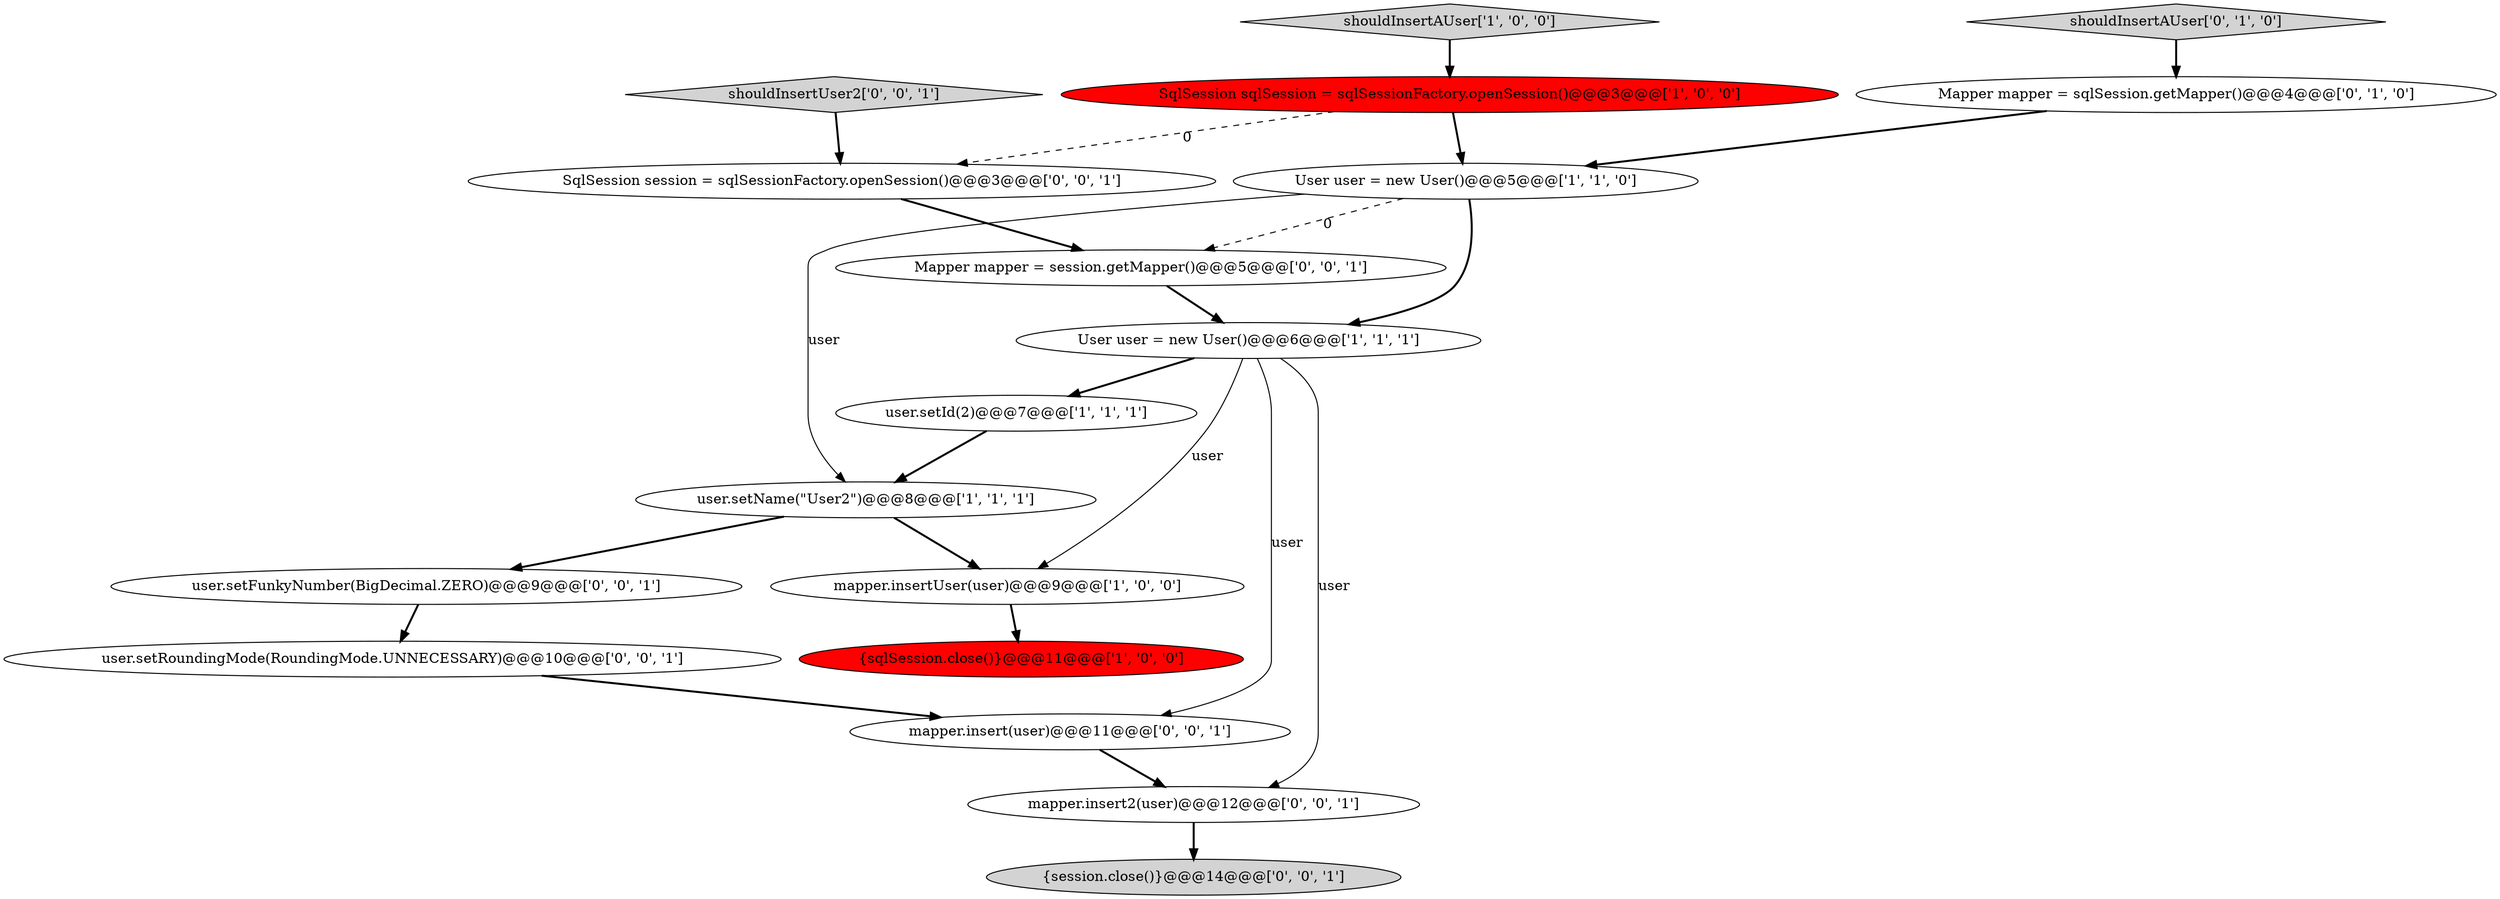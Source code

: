 digraph {
1 [style = filled, label = "user.setName(\"User2\")@@@8@@@['1', '1', '1']", fillcolor = white, shape = ellipse image = "AAA0AAABBB1BBB"];
5 [style = filled, label = "{sqlSession.close()}@@@11@@@['1', '0', '0']", fillcolor = red, shape = ellipse image = "AAA1AAABBB1BBB"];
10 [style = filled, label = "mapper.insert2(user)@@@12@@@['0', '0', '1']", fillcolor = white, shape = ellipse image = "AAA0AAABBB3BBB"];
3 [style = filled, label = "User user = new User()@@@6@@@['1', '1', '1']", fillcolor = white, shape = ellipse image = "AAA0AAABBB1BBB"];
11 [style = filled, label = "mapper.insert(user)@@@11@@@['0', '0', '1']", fillcolor = white, shape = ellipse image = "AAA0AAABBB3BBB"];
14 [style = filled, label = "Mapper mapper = session.getMapper()@@@5@@@['0', '0', '1']", fillcolor = white, shape = ellipse image = "AAA0AAABBB3BBB"];
2 [style = filled, label = "User user = new User()@@@5@@@['1', '1', '0']", fillcolor = white, shape = ellipse image = "AAA0AAABBB1BBB"];
7 [style = filled, label = "user.setId(2)@@@7@@@['1', '1', '1']", fillcolor = white, shape = ellipse image = "AAA0AAABBB1BBB"];
6 [style = filled, label = "SqlSession sqlSession = sqlSessionFactory.openSession()@@@3@@@['1', '0', '0']", fillcolor = red, shape = ellipse image = "AAA1AAABBB1BBB"];
0 [style = filled, label = "shouldInsertAUser['1', '0', '0']", fillcolor = lightgray, shape = diamond image = "AAA0AAABBB1BBB"];
13 [style = filled, label = "SqlSession session = sqlSessionFactory.openSession()@@@3@@@['0', '0', '1']", fillcolor = white, shape = ellipse image = "AAA0AAABBB3BBB"];
4 [style = filled, label = "mapper.insertUser(user)@@@9@@@['1', '0', '0']", fillcolor = white, shape = ellipse image = "AAA0AAABBB1BBB"];
15 [style = filled, label = "user.setRoundingMode(RoundingMode.UNNECESSARY)@@@10@@@['0', '0', '1']", fillcolor = white, shape = ellipse image = "AAA0AAABBB3BBB"];
17 [style = filled, label = "shouldInsertUser2['0', '0', '1']", fillcolor = lightgray, shape = diamond image = "AAA0AAABBB3BBB"];
8 [style = filled, label = "Mapper mapper = sqlSession.getMapper()@@@4@@@['0', '1', '0']", fillcolor = white, shape = ellipse image = "AAA0AAABBB2BBB"];
9 [style = filled, label = "shouldInsertAUser['0', '1', '0']", fillcolor = lightgray, shape = diamond image = "AAA0AAABBB2BBB"];
12 [style = filled, label = "user.setFunkyNumber(BigDecimal.ZERO)@@@9@@@['0', '0', '1']", fillcolor = white, shape = ellipse image = "AAA0AAABBB3BBB"];
16 [style = filled, label = "{session.close()}@@@14@@@['0', '0', '1']", fillcolor = lightgray, shape = ellipse image = "AAA0AAABBB3BBB"];
14->3 [style = bold, label=""];
1->4 [style = bold, label=""];
7->1 [style = bold, label=""];
2->1 [style = solid, label="user"];
3->11 [style = solid, label="user"];
0->6 [style = bold, label=""];
2->3 [style = bold, label=""];
12->15 [style = bold, label=""];
9->8 [style = bold, label=""];
6->2 [style = bold, label=""];
6->13 [style = dashed, label="0"];
15->11 [style = bold, label=""];
10->16 [style = bold, label=""];
8->2 [style = bold, label=""];
3->7 [style = bold, label=""];
3->10 [style = solid, label="user"];
2->14 [style = dashed, label="0"];
11->10 [style = bold, label=""];
1->12 [style = bold, label=""];
17->13 [style = bold, label=""];
4->5 [style = bold, label=""];
13->14 [style = bold, label=""];
3->4 [style = solid, label="user"];
}
